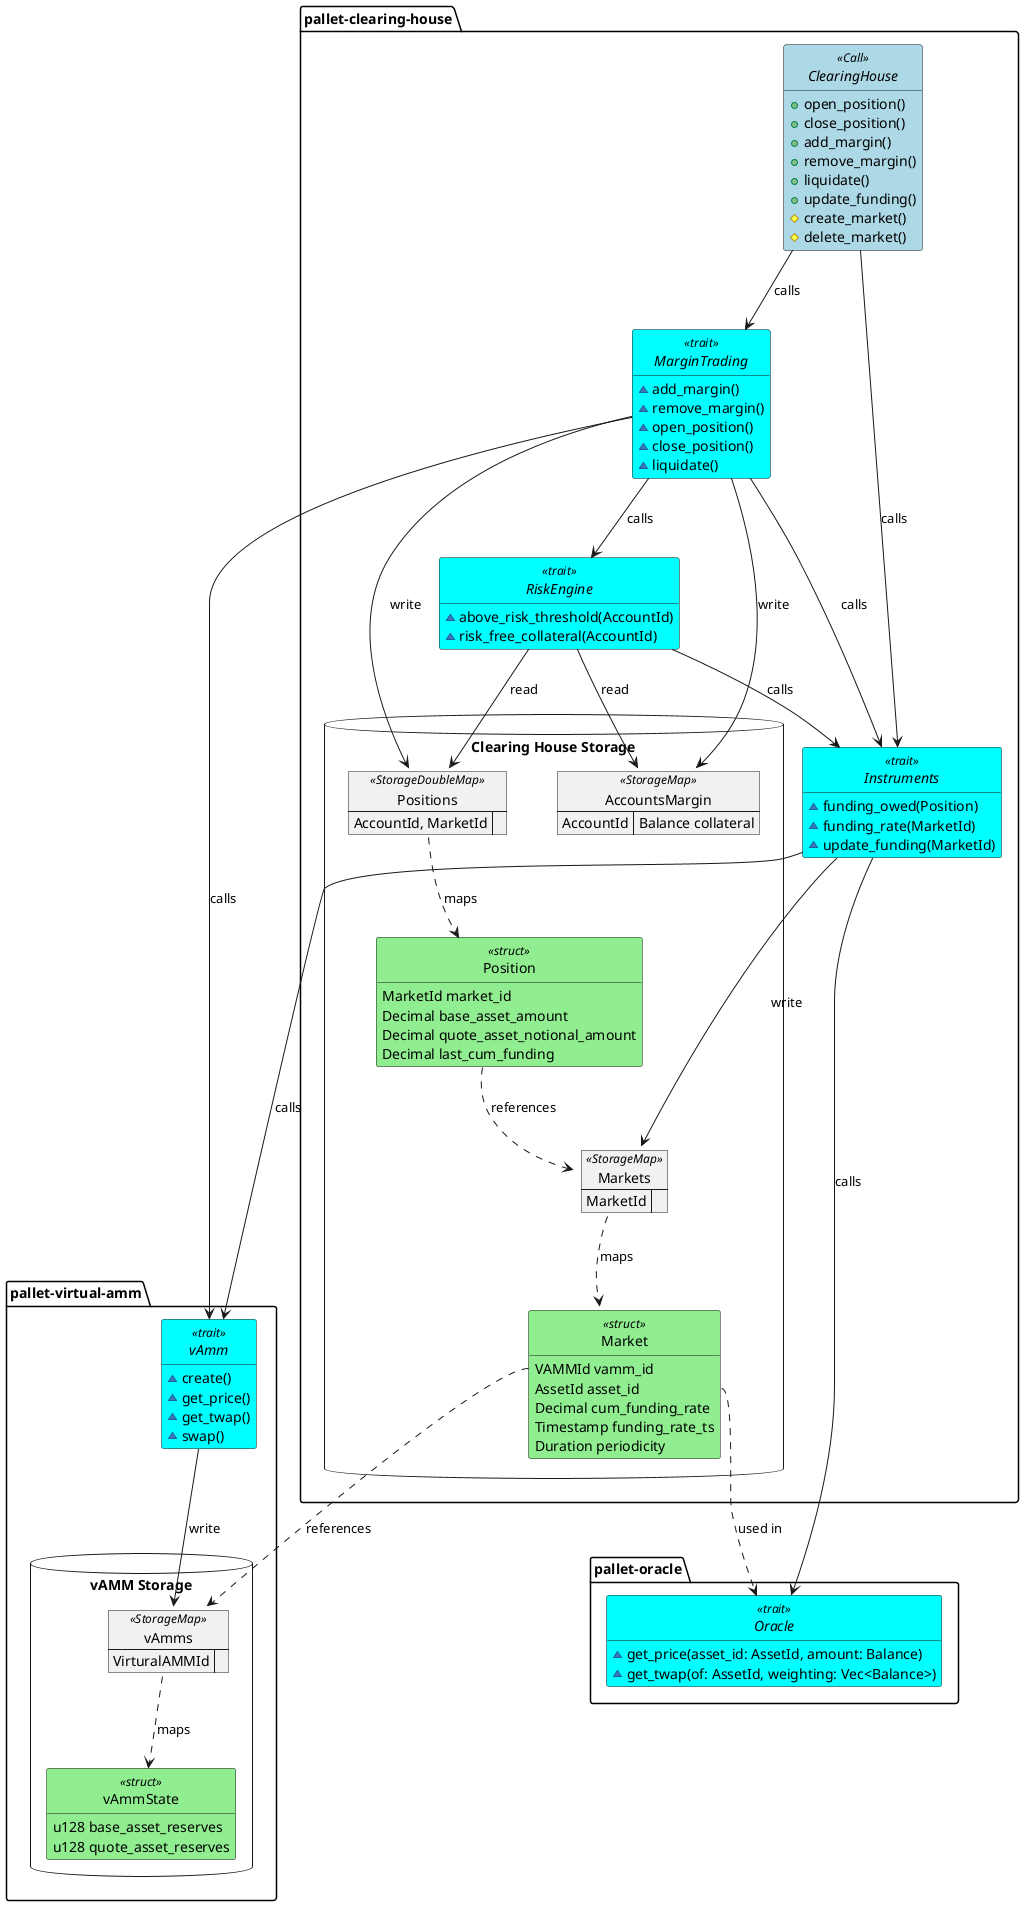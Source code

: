 @startuml clearing-house

<style>
.struct {
    BackgroundColor LightGreen
}
.Call {
    BackgroundColor LightBlue
}
.trait {
    BackgroundColor Cyan
}
</style>

package "pallet-clearing-house" {
    interface ClearingHouse <<Call>> {
        + open_position()
        + close_position()
        + add_margin()
        + remove_margin()
        + liquidate()
        + update_funding()
        # create_market()
        # delete_market()
    }
    
    interface "MarginTrading" as MTTrait <<trait>> {
        ~ add_margin()
        ~ remove_margin()
        ~ open_position()
        ~ close_position()
        ~ liquidate()
    }
    
    interface "RiskEngine" as RETrait <<trait>> {
        ~ above_risk_threshold(AccountId)
        ~ risk_free_collateral(AccountId)
        '~ get_margin_ratio()
        '~ get_free_collateral()
    }
    
    interface "Instruments" as ITrait <<trait>> {
        ~ funding_owed(Position)
        ~ funding_rate(MarketId)
        ~ update_funding(MarketId)
    }

    database "Clearing House Storage" {
        map "AccountsMargin" as MarginAccounts <<StorageMap>> {
            AccountId => Balance collateral
        }

        map Positions <<StorageDoubleMap>> {
            AccountId, MarketId =>
        }

        map Markets <<StorageMap>> {
            MarketId =>
        }

        class Position <<struct>> {
            MarketId market_id
            Decimal base_asset_amount
            Decimal quote_asset_notional_amount
            Decimal last_cum_funding
        }

        class Market <<struct>> {
            VAMMId vamm_id
            AssetId asset_id
            Decimal cum_funding_rate
            Timestamp funding_rate_ts
            Duration periodicity
        }
    }
}

package "pallet-virtual-amm" {
    interface vAmm <<trait>> {
        ~ create()
        ~ get_price()
        ~ get_twap()
        ~ swap()
    }
    database "vAMM Storage" {
        map vAmms <<StorageMap>> {
            VirturalAMMId =>
        }
        class vAmmState <<struct>> {
            u128 base_asset_reserves
            u128 quote_asset_reserves
        }
    }
}

package "pallet-oracle" {
    interface Oracle <<trait>> {
        ~get_price(asset_id: AssetId, amount: Balance)
        ~get_twap(of: AssetId, weighting: Vec<Balance>)
    }
}

hide empty members
hide circle

'================== Storage relationships
Markets ..> Market : maps
Market::vamm_id ..> vAmms : references
Market::asset_id ..> Oracle : used in

Positions ..> Position: maps
Position ..> Markets : references

'================== Control flow relationships             
ClearingHouse --> MTTrait : calls
ClearingHouse --> ITrait : calls

'add_margin
'remove_margin
MTTrait --> MarginAccounts : write

'remove_margin
MTTrait --> RETrait : calls

'open_position
'close_position
'liquidate
MTTrait --> Positions : write

'open_position
'close_position
MTTrait --> vAmm : calls

'update_funding
MTTrait --> ITrait : calls

'update_funding
ITrait --> Markets : write
ITrait --> Oracle : calls
ITrait --> vAmm : calls

'above_risk_threshold
'risk_free_collateral
RETrait --> MarginAccounts : read
RETrait --> Positions : read
RETrait --> ITrait : calls

'vAMM
vAmm --> vAmms : write
vAmms ..> vAmmState : maps

@enduml